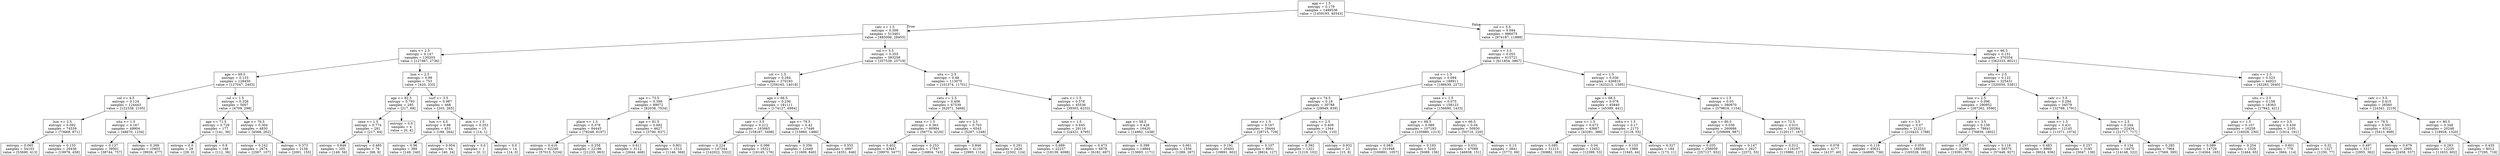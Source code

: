 digraph Tree {
node [shape=box] ;
0 [label="agg <= 1.5\nentropy = 0.179\nsamples = 1499536\nvalue = [1459193, 40343]"] ;
1 [label="catr <= 1.5\nentropy = 0.309\nsamples = 513461\nvalue = [485006, 28455]"] ;
0 -> 1 [labeldistance=2.5, labelangle=45, headlabel="True"] ;
2 [label="catu <= 2.5\nentropy = 0.147\nsamples = 130203\nvalue = [127467, 2736]"] ;
1 -> 2 ;
3 [label="age <= 69.5\nentropy = 0.133\nsamples = 129450\nvalue = [127047, 2403]"] ;
2 -> 3 ;
4 [label="col <= 4.5\nentropy = 0.124\nsamples = 124443\nvalue = [122338, 2105]"] ;
3 -> 4 ;
5 [label="lum <= 2.5\nentropy = 0.092\nsamples = 74539\nvalue = [73668, 871]"] ;
4 -> 5 ;
6 [label="entropy = 0.065\nsamples = 54103\nvalue = [53690, 413]"] ;
5 -> 6 ;
7 [label="entropy = 0.155\nsamples = 20436\nvalue = [19978, 458]"] ;
5 -> 7 ;
8 [label="situ <= 1.5\nentropy = 0.167\nsamples = 49904\nvalue = [48670, 1234]"] ;
4 -> 8 ;
9 [label="entropy = 0.137\nsamples = 39501\nvalue = [38744, 757]"] ;
8 -> 9 ;
10 [label="entropy = 0.269\nsamples = 10403\nvalue = [9926, 477]"] ;
8 -> 10 ;
11 [label="col <= 1.5\nentropy = 0.326\nsamples = 5007\nvalue = [4709, 298]"] ;
3 -> 11 ;
12 [label="age <= 71.5\nentropy = 0.729\nsamples = 177\nvalue = [141, 36]"] ;
11 -> 12 ;
13 [label="entropy = 0.0\nsamples = 29\nvalue = [29, 0]"] ;
12 -> 13 ;
14 [label="entropy = 0.8\nsamples = 148\nvalue = [112, 36]"] ;
12 -> 14 ;
15 [label="age <= 76.5\nentropy = 0.304\nsamples = 4830\nvalue = [4568, 262]"] ;
11 -> 15 ;
16 [label="entropy = 0.242\nsamples = 2674\nvalue = [2567, 107]"] ;
15 -> 16 ;
17 [label="entropy = 0.373\nsamples = 2156\nvalue = [2001, 155]"] ;
15 -> 17 ;
18 [label="lum <= 2.5\nentropy = 0.99\nsamples = 753\nvalue = [420, 333]"] ;
2 -> 18 ;
19 [label="age <= 82.5\nentropy = 0.793\nsamples = 285\nvalue = [217, 68]"] ;
18 -> 19 ;
20 [label="sexe <= 1.5\nentropy = 0.774\nsamples = 281\nvalue = [217, 64]"] ;
19 -> 20 ;
21 [label="entropy = 0.846\nsamples = 205\nvalue = [149, 56]"] ;
20 -> 21 ;
22 [label="entropy = 0.485\nsamples = 76\nvalue = [68, 8]"] ;
20 -> 22 ;
23 [label="entropy = 0.0\nsamples = 4\nvalue = [0, 4]"] ;
19 -> 23 ;
24 [label="surf <= 3.5\nentropy = 0.987\nsamples = 468\nvalue = [203, 265]"] ;
18 -> 24 ;
25 [label="lum <= 4.5\nentropy = 0.98\nsamples = 453\nvalue = [189, 264]"] ;
24 -> 25 ;
26 [label="entropy = 0.96\nsamples = 389\nvalue = [149, 240]"] ;
25 -> 26 ;
27 [label="entropy = 0.954\nsamples = 64\nvalue = [40, 24]"] ;
25 -> 27 ;
28 [label="atm <= 1.5\nentropy = 0.353\nsamples = 15\nvalue = [14, 1]"] ;
24 -> 28 ;
29 [label="entropy = 0.0\nsamples = 1\nvalue = [0, 1]"] ;
28 -> 29 ;
30 [label="entropy = 0.0\nsamples = 14\nvalue = [14, 0]"] ;
28 -> 30 ;
31 [label="col <= 5.5\nentropy = 0.355\nsamples = 383258\nvalue = [357539, 25719]"] ;
1 -> 31 ;
32 [label="col <= 1.5\nentropy = 0.294\nsamples = 270183\nvalue = [256165, 14018]"] ;
31 -> 32 ;
33 [label="age <= 73.5\nentropy = 0.399\nsamples = 89072\nvalue = [82038, 7034]"] ;
32 -> 33 ;
34 [label="place <= 1.5\nentropy = 0.378\nsamples = 84445\nvalue = [78248, 6197]"] ;
33 -> 34 ;
35 [label="entropy = 0.416\nsamples = 62249\nvalue = [57015, 5234]"] ;
34 -> 35 ;
36 [label="entropy = 0.258\nsamples = 22196\nvalue = [21233, 963]"] ;
34 -> 36 ;
37 [label="age <= 81.5\nentropy = 0.682\nsamples = 4627\nvalue = [3790, 837]"] ;
33 -> 37 ;
38 [label="entropy = 0.611\nsamples = 3112\nvalue = [2644, 468]"] ;
37 -> 38 ;
39 [label="entropy = 0.801\nsamples = 1515\nvalue = [1146, 369]"] ;
37 -> 39 ;
40 [label="age <= 66.5\nentropy = 0.236\nsamples = 181111\nvalue = [174127, 6984]"] ;
32 -> 40 ;
41 [label="catr <= 3.5\nentropy = 0.212\nsamples = 163665\nvalue = [158167, 5498]"] ;
40 -> 41 ;
42 [label="entropy = 0.224\nsamples = 147344\nvalue = [142022, 5322]"] ;
41 -> 42 ;
43 [label="entropy = 0.086\nsamples = 16321\nvalue = [16145, 176]"] ;
41 -> 43 ;
44 [label="age <= 79.5\nentropy = 0.42\nsamples = 17446\nvalue = [15960, 1486]"] ;
40 -> 44 ;
45 [label="entropy = 0.356\nsamples = 12449\nvalue = [11609, 840]"] ;
44 -> 45 ;
46 [label="entropy = 0.555\nsamples = 4997\nvalue = [4351, 646]"] ;
44 -> 46 ;
47 [label="situ <= 2.5\nentropy = 0.48\nsamples = 113075\nvalue = [101374, 11701]"] ;
31 -> 47 ;
48 [label="catu <= 2.5\nentropy = 0.406\nsamples = 67539\nvalue = [62071, 5468]"] ;
47 -> 48 ;
49 [label="sexe <= 1.5\nentropy = 0.363\nsamples = 60994\nvalue = [56774, 4220]"] ;
48 -> 49 ;
50 [label="entropy = 0.402\nsamples = 43447\nvalue = [39970, 3477]"] ;
49 -> 50 ;
51 [label="entropy = 0.253\nsamples = 17547\nvalue = [16804, 743]"] ;
49 -> 51 ;
52 [label="catr <= 3.5\nentropy = 0.703\nsamples = 6545\nvalue = [5297, 1248]"] ;
48 -> 52 ;
53 [label="entropy = 0.846\nsamples = 4119\nvalue = [2995, 1124]"] ;
52 -> 53 ;
54 [label="entropy = 0.291\nsamples = 2426\nvalue = [2302, 124]"] ;
52 -> 54 ;
55 [label="catu <= 1.5\nentropy = 0.576\nsamples = 45536\nvalue = [39303, 6233]"] ;
47 -> 55 ;
56 [label="sexe <= 1.5\nentropy = 0.645\nsamples = 29116\nvalue = [24321, 4795]"] ;
55 -> 56 ;
57 [label="entropy = 0.689\nsamples = 22237\nvalue = [18139, 4098]"] ;
56 -> 57 ;
58 [label="entropy = 0.473\nsamples = 6879\nvalue = [6182, 697]"] ;
56 -> 58 ;
59 [label="age <= 58.5\nentropy = 0.428\nsamples = 16420\nvalue = [14982, 1438]"] ;
55 -> 59 ;
60 [label="entropy = 0.398\nsamples = 14864\nvalue = [13693, 1171]"] ;
59 -> 60 ;
61 [label="entropy = 0.661\nsamples = 1556\nvalue = [1289, 267]"] ;
59 -> 61 ;
62 [label="col <= 5.5\nentropy = 0.094\nsamples = 986075\nvalue = [974187, 11888]"] ;
0 -> 62 [labeldistance=2.5, labelangle=-45, headlabel="False"] ;
63 [label="catr <= 3.5\nentropy = 0.055\nsamples = 615721\nvalue = [611854, 3867]"] ;
62 -> 63 ;
64 [label="col <= 1.5\nentropy = 0.094\nsamples = 188911\nvalue = [186639, 2272]"] ;
63 -> 64 ;
65 [label="age <= 74.5\nentropy = 0.18\nsamples = 30788\nvalue = [29949, 839]"] ;
64 -> 65 ;
66 [label="sexe <= 1.5\nentropy = 0.167\nsamples = 29444\nvalue = [28715, 729]"] ;
65 -> 66 ;
67 [label="entropy = 0.191\nsamples = 20493\nvalue = [19891, 602]"] ;
66 -> 67 ;
68 [label="entropy = 0.107\nsamples = 8951\nvalue = [8824, 127]"] ;
66 -> 68 ;
69 [label="catu <= 2.5\nentropy = 0.409\nsamples = 1344\nvalue = [1234, 110]"] ;
65 -> 69 ;
70 [label="entropy = 0.392\nsamples = 1321\nvalue = [1219, 102]"] ;
69 -> 70 ;
71 [label="entropy = 0.932\nsamples = 23\nvalue = [15, 8]"] ;
69 -> 71 ;
72 [label="sexe <= 1.5\nentropy = 0.075\nsamples = 158123\nvalue = [156690, 1433]"] ;
64 -> 72 ;
73 [label="age <= 68.5\nentropy = 0.089\nsamples = 107193\nvalue = [105980, 1213]"] ;
72 -> 73 ;
74 [label="entropy = 0.083\nsamples = 101948\nvalue = [100891, 1057]"] ;
73 -> 74 ;
75 [label="entropy = 0.193\nsamples = 5245\nvalue = [5089, 156]"] ;
73 -> 75 ;
76 [label="age <= 66.5\nentropy = 0.04\nsamples = 50930\nvalue = [50710, 220]"] ;
72 -> 76 ;
77 [label="entropy = 0.031\nsamples = 47089\nvalue = [46938, 151]"] ;
76 -> 77 ;
78 [label="entropy = 0.13\nsamples = 3841\nvalue = [3772, 69]"] ;
76 -> 78 ;
79 [label="col <= 1.5\nentropy = 0.036\nsamples = 426810\nvalue = [425215, 1595]"] ;
63 -> 79 ;
80 [label="age <= 68.5\nentropy = 0.078\nsamples = 45840\nvalue = [45399, 441]"] ;
79 -> 80 ;
81 [label="sexe <= 1.5\nentropy = 0.073\nsamples = 43667\nvalue = [43281, 386]"] ;
80 -> 81 ;
82 [label="entropy = 0.085\nsamples = 31215\nvalue = [30882, 333]"] ;
81 -> 82 ;
83 [label="entropy = 0.04\nsamples = 12452\nvalue = [12399, 53]"] ;
81 -> 83 ;
84 [label="infra <= 1.5\nentropy = 0.17\nsamples = 2173\nvalue = [2118, 55]"] ;
80 -> 84 ;
85 [label="entropy = 0.153\nsamples = 1989\nvalue = [1945, 44]"] ;
84 -> 85 ;
86 [label="entropy = 0.327\nsamples = 184\nvalue = [173, 11]"] ;
84 -> 86 ;
87 [label="sexe <= 1.5\nentropy = 0.03\nsamples = 380970\nvalue = [379816, 1154]"] ;
79 -> 87 ;
88 [label="age <= 80.5\nentropy = 0.036\nsamples = 260686\nvalue = [259699, 987]"] ;
87 -> 88 ;
89 [label="entropy = 0.035\nsamples = 258059\nvalue = [257127, 932]"] ;
88 -> 89 ;
90 [label="entropy = 0.147\nsamples = 2627\nvalue = [2572, 55]"] ;
88 -> 90 ;
91 [label="age <= 72.5\nentropy = 0.015\nsamples = 120284\nvalue = [120117, 167]"] ;
87 -> 91 ;
92 [label="entropy = 0.012\nsamples = 116107\nvalue = [115980, 127]"] ;
91 -> 92 ;
93 [label="entropy = 0.078\nsamples = 4177\nvalue = [4137, 40]"] ;
91 -> 93 ;
94 [label="age <= 66.5\nentropy = 0.151\nsamples = 370354\nvalue = [362333, 8021]"] ;
62 -> 94 ;
95 [label="situ <= 2.5\nentropy = 0.122\nsamples = 325431\nvalue = [320050, 5381]"] ;
94 -> 95 ;
96 [label="lum <= 2.5\nentropy = 0.096\nsamples = 290852\nvalue = [287262, 3590]"] ;
95 -> 96 ;
97 [label="catr <= 3.5\nentropy = 0.07\nsamples = 212211\nvalue = [210423, 1788]"] ;
96 -> 97 ;
98 [label="entropy = 0.119\nsamples = 45631\nvalue = [44895, 736]"] ;
97 -> 98 ;
99 [label="entropy = 0.055\nsamples = 166580\nvalue = [165528, 1052]"] ;
97 -> 99 ;
100 [label="catr <= 3.5\nentropy = 0.158\nsamples = 78641\nvalue = [76839, 1802]"] ;
96 -> 100 ;
101 [label="entropy = 0.257\nsamples = 20266\nvalue = [19391, 875]"] ;
100 -> 101 ;
102 [label="entropy = 0.118\nsamples = 58375\nvalue = [57448, 927]"] ;
100 -> 102 ;
103 [label="catr <= 3.5\nentropy = 0.294\nsamples = 34579\nvalue = [32788, 1791]"] ;
95 -> 103 ;
104 [label="sexe <= 1.5\nentropy = 0.431\nsamples = 12145\nvalue = [11071, 1074]"] ;
103 -> 104 ;
105 [label="entropy = 0.483\nsamples = 8960\nvalue = [8024, 936]"] ;
104 -> 105 ;
106 [label="entropy = 0.257\nsamples = 3185\nvalue = [3047, 138]"] ;
104 -> 106 ;
107 [label="lum <= 2.5\nentropy = 0.204\nsamples = 22434\nvalue = [21717, 717]"] ;
103 -> 107 ;
108 [label="entropy = 0.154\nsamples = 14470\nvalue = [14148, 322]"] ;
107 -> 108 ;
109 [label="entropy = 0.285\nsamples = 7964\nvalue = [7569, 395]"] ;
107 -> 109 ;
110 [label="catu <= 2.5\nentropy = 0.323\nsamples = 44923\nvalue = [42283, 2640]"] ;
94 -> 110 ;
111 [label="situ <= 2.5\nentropy = 0.158\nsamples = 18363\nvalue = [17942, 421]"] ;
110 -> 111 ;
112 [label="plan <= 1.5\nentropy = 0.107\nsamples = 16258\nvalue = [16028, 230]"] ;
111 -> 112 ;
113 [label="entropy = 0.089\nsamples = 14729\nvalue = [14564, 165]"] ;
112 -> 113 ;
114 [label="entropy = 0.254\nsamples = 1529\nvalue = [1464, 65]"] ;
112 -> 114 ;
115 [label="catr <= 3.5\nentropy = 0.439\nsamples = 2105\nvalue = [1914, 191]"] ;
111 -> 115 ;
116 [label="entropy = 0.601\nsamples = 778\nvalue = [664, 114]"] ;
115 -> 116 ;
117 [label="entropy = 0.32\nsamples = 1327\nvalue = [1250, 77]"] ;
115 -> 117 ;
118 [label="catr <= 3.5\nentropy = 0.415\nsamples = 26560\nvalue = [24341, 2219]"] ;
110 -> 118 ;
119 [label="age <= 78.5\nentropy = 0.591\nsamples = 6312\nvalue = [5413, 899]"] ;
118 -> 119 ;
120 [label="entropy = 0.497\nsamples = 3317\nvalue = [2955, 362]"] ;
119 -> 120 ;
121 [label="entropy = 0.679\nsamples = 2995\nvalue = [2458, 537]"] ;
119 -> 121 ;
122 [label="age <= 80.5\nentropy = 0.348\nsamples = 20248\nvalue = [18928, 1320]"] ;
118 -> 122 ;
123 [label="entropy = 0.283\nsamples = 12235\nvalue = [11633, 602]"] ;
122 -> 123 ;
124 [label="entropy = 0.435\nsamples = 8013\nvalue = [7295, 718]"] ;
122 -> 124 ;
}